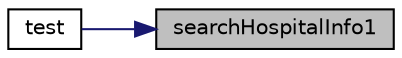 digraph "searchHospitalInfo1"
{
 // LATEX_PDF_SIZE
  edge [fontname="Helvetica",fontsize="10",labelfontname="Helvetica",labelfontsize="10"];
  node [fontname="Helvetica",fontsize="10",shape=record];
  rankdir="RL";
  Node1 [label="searchHospitalInfo1",height=0.2,width=0.4,color="black", fillcolor="grey75", style="filled", fontcolor="black",tooltip=" "];
  Node1 -> Node2 [dir="back",color="midnightblue",fontsize="10",style="solid",fontname="Helvetica"];
  Node2 [label="test",height=0.2,width=0.4,color="black", fillcolor="white", style="filled",URL="$a_8c.html#ace4ddad055c67c518f4715b3f1eae651",tooltip=" "];
}
